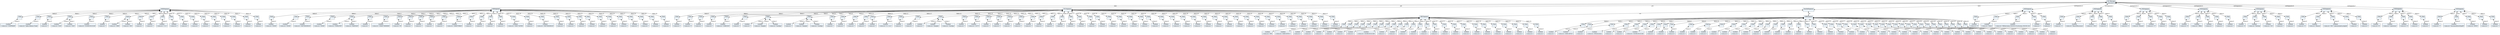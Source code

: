 
    digraph textX {
    fontname = "Bitstream Vera Sans"
    fontsize = 8
    node[
        shape=record,
        style=filled,
        fillcolor=aliceblue
    ]
    nodesep = 0.3
    edge[dir=black,arrowtail=empty]


3011649904592 -> 3011649996560 [label="msh" arrowtail=diamond dir=both]
3011649996560 -> 3011649994880 [label="fields:0" arrowtail=diamond dir=both]
3011649994880 -> 3011650036456 [label="values:0" arrowtail=diamond dir=both]
3011650036456[label="{:Subfield|+value:str='COMTRADE'\l}"]
3011649994880[label="{:Field|}"]
3011649996560 -> 3011649868072 [label="fields:1" arrowtail=diamond dir=both]
3011649868072 -> 3011650036792 [label="values:0" arrowtail=diamond dir=both]
3011650036792[label="{:Subfield|+value:str='Opšta Bolnica Čačak'\l}"]
3011649868072[label="{:Field|}"]
3011649996560 -> 3011650036624 [label="fields:2" arrowtail=diamond dir=both]
3011650036624 -> 3011650036120 [label="values:0" arrowtail=diamond dir=both]
3011650036120[label="{:Subfield|+value:str=''\l}"]
3011650036624[label="{:Field|}"]
3011649996560 -> 3011650035952 [label="fields:3" arrowtail=diamond dir=both]
3011650035952 -> 3011650036064 [label="values:0" arrowtail=diamond dir=both]
3011650036064[label="{:Subfield|+value:str='SLIS'\l}"]
3011650035952 -> 3011650037184 [label="values:1" arrowtail=diamond dir=both]
3011650037184[label="{:Subfield|+value:str='SLIS'\l}"]
3011650035952[label="{:Field|}"]
3011649996560 -> 3011650037408 [label="fields:4" arrowtail=diamond dir=both]
3011650037408 -> 3011650038192 [label="values:0" arrowtail=diamond dir=both]
3011650038192[label="{:Subfield|+value:str='20190516141540'\l}"]
3011650037408[label="{:Field|}"]
3011649996560 -> 3011650036568 [label="fields:5" arrowtail=diamond dir=both]
3011650036568 -> 3011650038136 [label="values:0" arrowtail=diamond dir=both]
3011650038136[label="{:Subfield|+value:str=''\l}"]
3011650036568[label="{:Field|}"]
3011649996560 -> 3011650036176 [label="fields:6" arrowtail=diamond dir=both]
3011650036176 -> 3011650037856 [label="values:0" arrowtail=diamond dir=both]
3011650037856[label="{:Subfield|+value:str='ORM'\l}"]
3011650036176 -> 3011650038248 [label="values:1" arrowtail=diamond dir=both]
3011650038248[label="{:Subfield|+value:str='O01'\l}"]
3011650036176[label="{:Field|}"]
3011649996560 -> 3011650037632 [label="fields:7" arrowtail=diamond dir=both]
3011650037632 -> 3011650038416 [label="values:0" arrowtail=diamond dir=both]
3011650038416[label="{:Subfield|+value:str=''\l}"]
3011650037632[label="{:Field|}"]
3011649996560 -> 3011650038080 [label="fields:8" arrowtail=diamond dir=both]
3011650038080 -> 3011650038472 [label="values:0" arrowtail=diamond dir=both]
3011650038472[label="{:Subfield|+value:str=''\l}"]
3011650038080[label="{:Field|}"]
3011649996560 -> 3011650038360 [label="fields:9" arrowtail=diamond dir=both]
3011650038360 -> 3011650038584 [label="values:0" arrowtail=diamond dir=both]
3011650038584[label="{:Subfield|+value:str='2.3.1'\l}"]
3011650038360[label="{:Field|}"]
3011649996560 -> 3011650038304 [label="fields:10" arrowtail=diamond dir=both]
3011650038304 -> 3011650038752 [label="values:0" arrowtail=diamond dir=both]
3011650038752[label="{:Subfield|+value:str=''\l}"]
3011650038304[label="{:Field|}"]
3011649996560 -> 3011650038528 [label="fields:11" arrowtail=diamond dir=both]
3011650038528 -> 3011650038808 [label="values:0" arrowtail=diamond dir=both]
3011650038808[label="{:Subfield|+value:str=''\l}"]
3011650038528[label="{:Field|}"]
3011649996560 -> 3011650038640 [label="fields:12" arrowtail=diamond dir=both]
3011650038640 -> 3011650038920 [label="values:0" arrowtail=diamond dir=both]
3011650038920[label="{:Subfield|+value:str=''\l}"]
3011650038640[label="{:Field|}"]
3011649996560 -> 3011650038696 [label="fields:13" arrowtail=diamond dir=both]
3011650038696 -> 3011650039032 [label="values:0" arrowtail=diamond dir=both]
3011650039032[label="{:Subfield|+value:str=''\l}"]
3011650038696[label="{:Field|}"]
3011649996560 -> 3011650038864 [label="fields:14" arrowtail=diamond dir=both]
3011650038864 -> 3011650039144 [label="values:0" arrowtail=diamond dir=both]
3011650039144[label="{:Subfield|+value:str=''\l}"]
3011650038864[label="{:Field|}"]
3011649996560 -> 3011650038976 [label="fields:15" arrowtail=diamond dir=both]
3011650038976 -> 3011650039256 [label="values:0" arrowtail=diamond dir=both]
3011650039256[label="{:Subfield|+value:str=''\l}"]
3011650038976[label="{:Field|}"]
3011649996560 -> 3011650039088 [label="fields:16" arrowtail=diamond dir=both]
3011650039088 -> 3011650039368 [label="values:0" arrowtail=diamond dir=both]
3011650039368[label="{:Subfield|+value:str=''\l}"]
3011650039088[label="{:Field|}"]
3011649996560 -> 3011650039200 [label="fields:17" arrowtail=diamond dir=both]
3011650039200 -> 3011650039480 [label="values:0" arrowtail=diamond dir=both]
3011650039480[label="{:Subfield|+value:str=''\l}"]
3011650039200[label="{:Field|}"]
3011649996560 -> 3011650039312 [label="fields:18" arrowtail=diamond dir=both]
3011650039312 -> 3011650039592 [label="values:0" arrowtail=diamond dir=both]
3011650039592[label="{:Subfield|+value:str=''\l}"]
3011650039312[label="{:Field|}"]
3011649996560[label="{:MSHSegment|}"]
3011649904592 -> 3011643491440 [label="pid" arrowtail=diamond dir=both]
3011643491440 -> 3011650039536 [label="fields:0" arrowtail=diamond dir=both]
3011650039536 -> 3011650039704 [label="values:0" arrowtail=diamond dir=both]
3011650039704[label="{:Subfield|+value:str='95363'\l}"]
3011650039536[label="{:Field|}"]
3011643491440 -> 3011650039648 [label="fields:1" arrowtail=diamond dir=both]
3011650039648 -> 3011650269368 [label="values:0" arrowtail=diamond dir=both]
3011650269368[label="{:Subfield|+value:str='95363'\l}"]
3011650039648[label="{:Field|}"]
3011643491440 -> 3011650039760 [label="fields:2" arrowtail=diamond dir=both]
3011650039760 -> 3011650269480 [label="values:0" arrowtail=diamond dir=both]
3011650269480[label="{:Subfield|+value:str='2607956500418'\l}"]
3011650039760[label="{:Field|}"]
3011643491440 -> 3011650269256 [label="fields:3" arrowtail=diamond dir=both]
3011650269256 -> 3011650269592 [label="values:0" arrowtail=diamond dir=both]
3011650269592[label="{:Subfield|+value:str='95363'\l}"]
3011650269256[label="{:Field|}"]
3011643491440 -> 3011650269312 [label="fields:4" arrowtail=diamond dir=both]
3011650269312 -> 3011650269704 [label="values:0" arrowtail=diamond dir=both]
3011650269704[label="{:Subfield|+value:str='TOPALOVIĆ'\l}"]
3011650269312 -> 3011650269648 [label="values:1" arrowtail=diamond dir=both]
3011650269648[label="{:Subfield|+value:str='RADOSAV'\l}"]
3011650269312[label="{:Field|}"]
3011643491440 -> 3011650269424 [label="fields:5" arrowtail=diamond dir=both]
3011650269424 -> 3011650269872 [label="values:0" arrowtail=diamond dir=both]
3011650269872[label="{:Subfield|+value:str=''\l}"]
3011650269424[label="{:Field|}"]
3011643491440 -> 3011650269536 [label="fields:6" arrowtail=diamond dir=both]
3011650269536 -> 3011650269928 [label="values:0" arrowtail=diamond dir=both]
3011650269928[label="{:Subfield|+value:str='19560726000000'\l}"]
3011650269536[label="{:Field|}"]
3011643491440 -> 3011650269816 [label="fields:7" arrowtail=diamond dir=both]
3011650269816 -> 3011650270096 [label="values:0" arrowtail=diamond dir=both]
3011650270096[label="{:Subfield|+value:str='M'\l}"]
3011650269816[label="{:Field|}"]
3011643491440 -> 3011650269760 [label="fields:8" arrowtail=diamond dir=both]
3011650269760 -> 3011650270208 [label="values:0" arrowtail=diamond dir=both]
3011650270208[label="{:Subfield|+value:str=''\l}"]
3011650269760[label="{:Field|}"]
3011643491440 -> 3011650269984 [label="fields:9" arrowtail=diamond dir=both]
3011650269984 -> 3011650270264 [label="values:0" arrowtail=diamond dir=both]
3011650270264[label="{:Subfield|+value:str=''\l}"]
3011650269984[label="{:Field|}"]
3011643491440 -> 3011650270040 [label="fields:10" arrowtail=diamond dir=both]
3011650270040 -> 3011650270376 [label="values:0" arrowtail=diamond dir=both]
3011650270376[label="{:Subfield|+value:str=''\l}"]
3011650270040[label="{:Field|}"]
3011643491440 -> 3011650270152 [label="fields:11" arrowtail=diamond dir=both]
3011650270152 -> 3011650270488 [label="values:0" arrowtail=diamond dir=both]
3011650270488[label="{:Subfield|+value:str=''\l}"]
3011650270152[label="{:Field|}"]
3011643491440 -> 3011650270320 [label="fields:12" arrowtail=diamond dir=both]
3011650270320 -> 3011650270600 [label="values:0" arrowtail=diamond dir=both]
3011650270600[label="{:Subfield|+value:str='28000709643'\l}"]
3011650270320[label="{:Field|}"]
3011643491440 -> 3011650270432 [label="fields:13" arrowtail=diamond dir=both]
3011650270432 -> 3011650270768 [label="values:0" arrowtail=diamond dir=both]
3011650270768[label="{:Subfield|+value:str=''\l}"]
3011650270432[label="{:Field|}"]
3011643491440 -> 3011650270544 [label="fields:14" arrowtail=diamond dir=both]
3011650270544 -> 3011650270824 [label="values:0" arrowtail=diamond dir=both]
3011650270824[label="{:Subfield|+value:str=''\l}"]
3011650270544[label="{:Field|}"]
3011643491440 -> 3011650270656 [label="fields:15" arrowtail=diamond dir=both]
3011650270656 -> 3011650270936 [label="values:0" arrowtail=diamond dir=both]
3011650270936[label="{:Subfield|+value:str=''\l}"]
3011650270656[label="{:Field|}"]
3011643491440 -> 3011650270712 [label="fields:16" arrowtail=diamond dir=both]
3011650270712 -> 3011650271048 [label="values:0" arrowtail=diamond dir=both]
3011650271048[label="{:Subfield|+value:str=''\l}"]
3011650270712[label="{:Field|}"]
3011643491440 -> 3011650270880 [label="fields:17" arrowtail=diamond dir=both]
3011650270880 -> 3011650271160 [label="values:0" arrowtail=diamond dir=both]
3011650271160[label="{:Subfield|+value:str='20057158766'\l}"]
3011650270880[label="{:Field|}"]
3011643491440 -> 3011650270992 [label="fields:18" arrowtail=diamond dir=both]
3011650270992 -> 3011650271328 [label="values:0" arrowtail=diamond dir=both]
3011650271328[label="{:Subfield|+value:str=''\l}"]
3011650270992[label="{:Field|}"]
3011643491440 -> 3011650271104 [label="fields:19" arrowtail=diamond dir=both]
3011650271104 -> 3011650271384 [label="values:0" arrowtail=diamond dir=both]
3011650271384[label="{:Subfield|+value:str='2607956500418'\l}"]
3011650271104[label="{:Field|}"]
3011643491440 -> 3011650271216 [label="fields:20" arrowtail=diamond dir=both]
3011650271216 -> 3011650271552 [label="values:0" arrowtail=diamond dir=both]
3011650271552[label="{:Subfield|+value:str=''\l}"]
3011650271216[label="{:Field|}"]
3011643491440 -> 3011650271272 [label="fields:21" arrowtail=diamond dir=both]
3011650271272 -> 3011650271608 [label="values:0" arrowtail=diamond dir=both]
3011650271608[label="{:Subfield|+value:str=''\l}"]
3011650271272[label="{:Field|}"]
3011643491440 -> 3011650271440 [label="fields:22" arrowtail=diamond dir=both]
3011650271440 -> 3011650271720 [label="values:0" arrowtail=diamond dir=both]
3011650271720[label="{:Subfield|+value:str=''\l}"]
3011650271440[label="{:Field|}"]
3011643491440 -> 3011650271496 [label="fields:23" arrowtail=diamond dir=both]
3011650271496 -> 3011650271832 [label="values:0" arrowtail=diamond dir=both]
3011650271832[label="{:Subfield|+value:str=''\l}"]
3011650271496[label="{:Field|}"]
3011643491440 -> 3011650271664 [label="fields:24" arrowtail=diamond dir=both]
3011650271664 -> 3011650271944 [label="values:0" arrowtail=diamond dir=both]
3011650271944[label="{:Subfield|+value:str=''\l}"]
3011650271664[label="{:Field|}"]
3011643491440 -> 3011650271776 [label="fields:25" arrowtail=diamond dir=both]
3011650271776 -> 3011650272056 [label="values:0" arrowtail=diamond dir=both]
3011650272056[label="{:Subfield|+value:str=''\l}"]
3011650271776[label="{:Field|}"]
3011643491440 -> 3011650271888 [label="fields:26" arrowtail=diamond dir=both]
3011650271888 -> 3011650272168 [label="values:0" arrowtail=diamond dir=both]
3011650272168[label="{:Subfield|+value:str=''\l}"]
3011650271888[label="{:Field|}"]
3011643491440 -> 3011650272000 [label="fields:27" arrowtail=diamond dir=both]
3011650272000 -> 3011650272280 [label="values:0" arrowtail=diamond dir=both]
3011650272280[label="{:Subfield|+value:str=''\l}"]
3011650272000[label="{:Field|}"]
3011643491440 -> 3011650272112 [label="fields:28" arrowtail=diamond dir=both]
3011650272112 -> 3011650272392 [label="values:0" arrowtail=diamond dir=both]
3011650272392[label="{:Subfield|+value:str=''\l}"]
3011650272112[label="{:Field|}"]
3011643491440 -> 3011650272224 [label="fields:29" arrowtail=diamond dir=both]
3011650272224 -> 3011650272504 [label="values:0" arrowtail=diamond dir=both]
3011650272504[label="{:Subfield|+value:str=''\l}"]
3011650272224[label="{:Field|}"]
3011643491440 -> 3011650272336 [label="fields:30" arrowtail=diamond dir=both]
3011650272336 -> 3011650272616 [label="values:0" arrowtail=diamond dir=both]
3011650272616[label="{:Subfield|+value:str=''\l}"]
3011650272336[label="{:Field|}"]
3011643491440[label="{:PIDSegment|}"]
3011649904592 -> 3011649994936 [label="pv1" arrowtail=diamond dir=both]
3011649994936 -> 3011650272448 [label="fields:0" arrowtail=diamond dir=both]
3011650272448 -> 3011650272784 [label="values:0" arrowtail=diamond dir=both]
3011650272784[label="{:Subfield|+value:str=''\l}"]
3011650272448[label="{:Field|}"]
3011649994936 -> 3011650272560 [label="fields:1" arrowtail=diamond dir=both]
3011650272560 -> 3011650272840 [label="values:0" arrowtail=diamond dir=both]
3011650272840[label="{:Subfield|+value:str='I'\l}"]
3011650272560[label="{:Field|}"]
3011649994936 -> 3011650272672 [label="fields:2" arrowtail=diamond dir=both]
3011650272672 -> 3011650273008 [label="values:0" arrowtail=diamond dir=both]
3011650273008[label="{:Subfield|+value:str=''\l}"]
3011650272672[label="{:Field|}"]
3011649994936 -> 3011650272728 [label="fields:3" arrowtail=diamond dir=both]
3011650272728 -> 3011650273064 [label="values:0" arrowtail=diamond dir=both]
3011650273064[label="{:Subfield|+value:str=''\l}"]
3011650272728[label="{:Field|}"]
3011649994936 -> 3011650272896 [label="fields:4" arrowtail=diamond dir=both]
3011650272896 -> 3011650273176 [label="values:0" arrowtail=diamond dir=both]
3011650273176[label="{:Subfield|+value:str='1598/2019'\l}"]
3011650272896[label="{:Field|}"]
3011649994936 -> 3011650272952 [label="fields:5" arrowtail=diamond dir=both]
3011650272952 -> 3011650285696 [label="values:0" arrowtail=diamond dir=both]
3011650285696[label="{:Subfield|+value:str=''\l}"]
3011650272952[label="{:Field|}"]
3011649994936 -> 3011650273120 [label="fields:6" arrowtail=diamond dir=both]
3011650273120 -> 3011650285752 [label="values:0" arrowtail=diamond dir=both]
3011650285752[label="{:Subfield|+value:str=''\l}"]
3011650273120 -> 3011650285808 [label="values:1" arrowtail=diamond dir=both]
3011650285808[label="{:Subfield|+value:str='Danijela'\l}"]
3011650273120 -> 3011650285864 [label="values:2" arrowtail=diamond dir=both]
3011650285864[label="{:Subfield|+value:str='Gostiljac'\l}"]
3011650273120[label="{:Field|}"]
3011649994936 -> 3011650273232 [label="fields:7" arrowtail=diamond dir=both]
3011650273232 -> 3011650286032 [label="values:0" arrowtail=diamond dir=both]
3011650286032[label="{:Subfield|+value:str=''\l}"]
3011650273232 -> 3011650285920 [label="values:1" arrowtail=diamond dir=both]
3011650285920[label="{:Subfield|+value:str='Danijela'\l}"]
3011650273232 -> 3011650286088 [label="values:2" arrowtail=diamond dir=both]
3011650286088[label="{:Subfield|+value:str='Gostiljac'\l}"]
3011650273232[label="{:Field|}"]
3011649994936 -> 3011650285640 [label="fields:8" arrowtail=diamond dir=both]
3011650285640 -> 3011650286256 [label="values:0" arrowtail=diamond dir=both]
3011650286256[label="{:Subfield|+value:str=''\l}"]
3011650285640[label="{:Field|}"]
3011649994936 -> 3011650285976 [label="fields:9" arrowtail=diamond dir=both]
3011650285976 -> 3011650286312 [label="values:0" arrowtail=diamond dir=both]
3011650286312[label="{:Subfield|+value:str=''\l}"]
3011650285976[label="{:Field|}"]
3011649994936 -> 3011650286200 [label="fields:10" arrowtail=diamond dir=both]
3011650286200 -> 3011650286424 [label="values:0" arrowtail=diamond dir=both]
3011650286424[label="{:Subfield|+value:str=''\l}"]
3011650286200[label="{:Field|}"]
3011649994936 -> 3011650286144 [label="fields:11" arrowtail=diamond dir=both]
3011650286144 -> 3011650286536 [label="values:0" arrowtail=diamond dir=both]
3011650286536[label="{:Subfield|+value:str=''\l}"]
3011650286144[label="{:Field|}"]
3011649994936 -> 3011650286368 [label="fields:12" arrowtail=diamond dir=both]
3011650286368 -> 3011650286648 [label="values:0" arrowtail=diamond dir=both]
3011650286648[label="{:Subfield|+value:str=''\l}"]
3011650286368[label="{:Field|}"]
3011649994936 -> 3011650286480 [label="fields:13" arrowtail=diamond dir=both]
3011650286480 -> 3011650286760 [label="values:0" arrowtail=diamond dir=both]
3011650286760[label="{:Subfield|+value:str='I.1.1.A.2.'\l}"]
3011650286480[label="{:Field|}"]
3011649994936 -> 3011650286592 [label="fields:14" arrowtail=diamond dir=both]
3011650286592 -> 3011650286928 [label="values:0" arrowtail=diamond dir=both]
3011650286928[label="{:Subfield|+value:str=''\l}"]
3011650286592[label="{:Field|}"]
3011649994936 -> 3011650286704 [label="fields:15" arrowtail=diamond dir=both]
3011650286704 -> 3011650286984 [label="values:0" arrowtail=diamond dir=both]
3011650286984[label="{:Subfield|+value:str=''\l}"]
3011650286704[label="{:Field|}"]
3011649994936 -> 3011650286816 [label="fields:16" arrowtail=diamond dir=both]
3011650286816 -> 3011650287096 [label="values:0" arrowtail=diamond dir=both]
3011650287096[label="{:Subfield|+value:str=''\l}"]
3011650286816 -> 3011650287152 [label="values:1" arrowtail=diamond dir=both]
3011650287152[label="{:Subfield|+value:str='Danijela'\l}"]
3011650286816 -> 3011650287208 [label="values:2" arrowtail=diamond dir=both]
3011650287208[label="{:Subfield|+value:str='Gostiljac'\l}"]
3011650286816[label="{:Field|}"]
3011649994936 -> 3011650286872 [label="fields:17" arrowtail=diamond dir=both]
3011650286872 -> 3011650287376 [label="values:0" arrowtail=diamond dir=both]
3011650287376[label="{:Subfield|+value:str=''\l}"]
3011650286872[label="{:Field|}"]
3011649994936 -> 3011650287040 [label="fields:18" arrowtail=diamond dir=both]
3011650287040 -> 3011650287432 [label="values:0" arrowtail=diamond dir=both]
3011650287432[label="{:Subfield|+value:str='15272'\l}"]
3011650287040[label="{:Field|}"]
3011649994936 -> 3011650287320 [label="fields:19" arrowtail=diamond dir=both]
3011650287320 -> 3011650287600 [label="values:0" arrowtail=diamond dir=both]
3011650287600[label="{:Subfield|+value:str=''\l}"]
3011650287320[label="{:Field|}"]
3011649994936 -> 3011650287264 [label="fields:20" arrowtail=diamond dir=both]
3011650287264 -> 3011650287656 [label="values:0" arrowtail=diamond dir=both]
3011650287656[label="{:Subfield|+value:str=''\l}"]
3011650287264[label="{:Field|}"]
3011649994936 -> 3011650287488 [label="fields:21" arrowtail=diamond dir=both]
3011650287488 -> 3011650287768 [label="values:0" arrowtail=diamond dir=both]
3011650287768[label="{:Subfield|+value:str=''\l}"]
3011650287488[label="{:Field|}"]
3011649994936 -> 3011650287544 [label="fields:22" arrowtail=diamond dir=both]
3011650287544 -> 3011650287880 [label="values:0" arrowtail=diamond dir=both]
3011650287880[label="{:Subfield|+value:str=''\l}"]
3011650287544[label="{:Field|}"]
3011649994936 -> 3011650287712 [label="fields:23" arrowtail=diamond dir=both]
3011650287712 -> 3011650287992 [label="values:0" arrowtail=diamond dir=both]
3011650287992[label="{:Subfield|+value:str=''\l}"]
3011650287712[label="{:Field|}"]
3011649994936 -> 3011650287824 [label="fields:24" arrowtail=diamond dir=both]
3011650287824 -> 3011650288104 [label="values:0" arrowtail=diamond dir=both]
3011650288104[label="{:Subfield|+value:str=''\l}"]
3011650287824[label="{:Field|}"]
3011649994936 -> 3011650287936 [label="fields:25" arrowtail=diamond dir=both]
3011650287936 -> 3011650288216 [label="values:0" arrowtail=diamond dir=both]
3011650288216[label="{:Subfield|+value:str=''\l}"]
3011650287936[label="{:Field|}"]
3011649994936 -> 3011650288048 [label="fields:26" arrowtail=diamond dir=both]
3011650288048 -> 3011650288328 [label="values:0" arrowtail=diamond dir=both]
3011650288328[label="{:Subfield|+value:str=''\l}"]
3011650288048[label="{:Field|}"]
3011649994936 -> 3011650288160 [label="fields:27" arrowtail=diamond dir=both]
3011650288160 -> 3011650288440 [label="values:0" arrowtail=diamond dir=both]
3011650288440[label="{:Subfield|+value:str=''\l}"]
3011650288160[label="{:Field|}"]
3011649994936 -> 3011650288272 [label="fields:28" arrowtail=diamond dir=both]
3011650288272 -> 3011650288552 [label="values:0" arrowtail=diamond dir=both]
3011650288552[label="{:Subfield|+value:str=''\l}"]
3011650288272[label="{:Field|}"]
3011649994936 -> 3011650288384 [label="fields:29" arrowtail=diamond dir=both]
3011650288384 -> 3011650288664 [label="values:0" arrowtail=diamond dir=both]
3011650288664[label="{:Subfield|+value:str=''\l}"]
3011650288384[label="{:Field|}"]
3011649994936 -> 3011650288496 [label="fields:30" arrowtail=diamond dir=both]
3011650288496 -> 3011650288776 [label="values:0" arrowtail=diamond dir=both]
3011650288776[label="{:Subfield|+value:str=''\l}"]
3011650288496[label="{:Field|}"]
3011649994936 -> 3011650288608 [label="fields:31" arrowtail=diamond dir=both]
3011650288608 -> 3011650288888 [label="values:0" arrowtail=diamond dir=both]
3011650288888[label="{:Subfield|+value:str=''\l}"]
3011650288608[label="{:Field|}"]
3011649994936 -> 3011650288720 [label="fields:32" arrowtail=diamond dir=both]
3011650288720 -> 3011650289000 [label="values:0" arrowtail=diamond dir=both]
3011650289000[label="{:Subfield|+value:str=''\l}"]
3011650288720[label="{:Field|}"]
3011649994936 -> 3011650288832 [label="fields:33" arrowtail=diamond dir=both]
3011650288832 -> 3011650289112 [label="values:0" arrowtail=diamond dir=both]
3011650289112[label="{:Subfield|+value:str=''\l}"]
3011650288832[label="{:Field|}"]
3011649994936 -> 3011650288944 [label="fields:34" arrowtail=diamond dir=both]
3011650288944 -> 3011650289224 [label="values:0" arrowtail=diamond dir=both]
3011650289224[label="{:Subfield|+value:str=''\l}"]
3011650288944[label="{:Field|}"]
3011649994936 -> 3011650289056 [label="fields:35" arrowtail=diamond dir=both]
3011650289056 -> 3011650289336 [label="values:0" arrowtail=diamond dir=both]
3011650289336[label="{:Subfield|+value:str=''\l}"]
3011650289056[label="{:Field|}"]
3011649994936 -> 3011650289168 [label="fields:36" arrowtail=diamond dir=both]
3011650289168 -> 3011650289448 [label="values:0" arrowtail=diamond dir=both]
3011650289448[label="{:Subfield|+value:str=''\l}"]
3011650289168[label="{:Field|}"]
3011649994936 -> 3011650289280 [label="fields:37" arrowtail=diamond dir=both]
3011650289280 -> 3011650289560 [label="values:0" arrowtail=diamond dir=both]
3011650289560[label="{:Subfield|+value:str=''\l}"]
3011650289280[label="{:Field|}"]
3011649994936 -> 3011650289392 [label="fields:38" arrowtail=diamond dir=both]
3011650289392 -> 3011650306120 [label="values:0" arrowtail=diamond dir=both]
3011650306120[label="{:Subfield|+value:str=''\l}"]
3011650289392[label="{:Field|}"]
3011649994936 -> 3011650289504 [label="fields:39" arrowtail=diamond dir=both]
3011650289504 -> 3011650306232 [label="values:0" arrowtail=diamond dir=both]
3011650306232[label="{:Subfield|+value:str=''\l}"]
3011650289504[label="{:Field|}"]
3011649994936 -> 3011650289616 [label="fields:40" arrowtail=diamond dir=both]
3011650289616 -> 3011650306344 [label="values:0" arrowtail=diamond dir=both]
3011650306344[label="{:Subfield|+value:str=''\l}"]
3011650289616[label="{:Field|}"]
3011649994936 -> 3011650306176 [label="fields:41" arrowtail=diamond dir=both]
3011650306176 -> 3011650306456 [label="values:0" arrowtail=diamond dir=both]
3011650306456[label="{:Subfield|+value:str=''\l}"]
3011650306176[label="{:Field|}"]
3011649994936 -> 3011650306288 [label="fields:42" arrowtail=diamond dir=both]
3011650306288 -> 3011650306568 [label="values:0" arrowtail=diamond dir=both]
3011650306568[label="{:Subfield|+value:str=''\l}"]
3011650306288[label="{:Field|}"]
3011649994936 -> 3011650306400 [label="fields:43" arrowtail=diamond dir=both]
3011650306400 -> 3011650306680 [label="values:0" arrowtail=diamond dir=both]
3011650306680[label="{:Subfield|+value:str=''\l}"]
3011650306400[label="{:Field|}"]
3011649994936 -> 3011650306512 [label="fields:44" arrowtail=diamond dir=both]
3011650306512 -> 3011650306792 [label="values:0" arrowtail=diamond dir=both]
3011650306792[label="{:Subfield|+value:str=''\l}"]
3011650306512[label="{:Field|}"]
3011649994936 -> 3011650306624 [label="fields:45" arrowtail=diamond dir=both]
3011650306624 -> 3011650306904 [label="values:0" arrowtail=diamond dir=both]
3011650306904[label="{:Subfield|+value:str=''\l}"]
3011650306624[label="{:Field|}"]
3011649994936 -> 3011650306736 [label="fields:46" arrowtail=diamond dir=both]
3011650306736 -> 3011650307016 [label="values:0" arrowtail=diamond dir=both]
3011650307016[label="{:Subfield|+value:str=''\l}"]
3011650306736[label="{:Field|}"]
3011649994936 -> 3011650306848 [label="fields:47" arrowtail=diamond dir=both]
3011650306848 -> 3011650307128 [label="values:0" arrowtail=diamond dir=both]
3011650307128[label="{:Subfield|+value:str=''\l}"]
3011650306848[label="{:Field|}"]
3011649994936 -> 3011650306960 [label="fields:48" arrowtail=diamond dir=both]
3011650306960 -> 3011650307240 [label="values:0" arrowtail=diamond dir=both]
3011650307240[label="{:Subfield|+value:str=''\l}"]
3011650306960[label="{:Field|}"]
3011649994936 -> 3011650307072 [label="fields:49" arrowtail=diamond dir=both]
3011650307072 -> 3011650307352 [label="values:0" arrowtail=diamond dir=both]
3011650307352[label="{:Subfield|+value:str=''\l}"]
3011650307072[label="{:Field|}"]
3011649994936 -> 3011650307184 [label="fields:50" arrowtail=diamond dir=both]
3011650307184 -> 3011650307464 [label="values:0" arrowtail=diamond dir=both]
3011650307464[label="{:Subfield|+value:str=''\l}"]
3011650307184[label="{:Field|}"]
3011649994936 -> 3011650307296 [label="fields:51" arrowtail=diamond dir=both]
3011650307296 -> 3011650307576 [label="values:0" arrowtail=diamond dir=both]
3011650307576[label="{:Subfield|+value:str=''\l}"]
3011650307296[label="{:Field|}"]
3011649994936 -> 3011650307408 [label="fields:52" arrowtail=diamond dir=both]
3011650307408 -> 3011650307688 [label="values:0" arrowtail=diamond dir=both]
3011650307688[label="{:Subfield|+value:str=''\l}"]
3011650307408[label="{:Field|}"]
3011649994936[label="{:PV1Segment|}"]
3011649904592 -> 3011649996728 [label="test1" arrowtail=diamond dir=both]
3011649996728 -> 3011650307520 [label="orc" arrowtail=diamond dir=both]
3011650307520 -> 3011650307856 [label="fields:0" arrowtail=diamond dir=both]
3011650307856 -> 3011650307968 [label="values:0" arrowtail=diamond dir=both]
3011650307968[label="{:Subfield|+value:str='NW'\l}"]
3011650307856[label="{:Field|}"]
3011650307520 -> 3011650307800 [label="fields:1" arrowtail=diamond dir=both]
3011650307800 -> 3011650308136 [label="values:0" arrowtail=diamond dir=both]
3011650308136[label="{:Subfield|+value:str='50001387617'\l}"]
3011650307800[label="{:Field|}"]
3011650307520 -> 3011650307912 [label="fields:2" arrowtail=diamond dir=both]
3011650307912 -> 3011650308248 [label="values:0" arrowtail=diamond dir=both]
3011650308248[label="{:Subfield|+value:str=''\l}"]
3011650307912[label="{:Field|}"]
3011650307520 -> 3011650308024 [label="fields:3" arrowtail=diamond dir=both]
3011650308024 -> 3011650308304 [label="values:0" arrowtail=diamond dir=both]
3011650308304[label="{:Subfield|+value:str=''\l}"]
3011650308024[label="{:Field|}"]
3011650307520 -> 3011650308080 [label="fields:4" arrowtail=diamond dir=both]
3011650308080 -> 3011650308416 [label="values:0" arrowtail=diamond dir=both]
3011650308416[label="{:Subfield|+value:str=''\l}"]
3011650308080[label="{:Field|}"]
3011650307520 -> 3011650308192 [label="fields:5" arrowtail=diamond dir=both]
3011650308192 -> 3011650308528 [label="values:0" arrowtail=diamond dir=both]
3011650308528[label="{:Subfield|+value:str=''\l}"]
3011650308192[label="{:Field|}"]
3011650307520 -> 3011650308360 [label="fields:6" arrowtail=diamond dir=both]
3011650308360 -> 3011650308640 [label="values:0" arrowtail=diamond dir=both]
3011650308640[label="{:Subfield|+value:str=''\l}"]
3011650308360[label="{:Field|}"]
3011650307520 -> 3011650308472 [label="fields:7" arrowtail=diamond dir=both]
3011650308472 -> 3011650308752 [label="values:0" arrowtail=diamond dir=both]
3011650308752[label="{:Subfield|+value:str=''\l}"]
3011650308472[label="{:Field|}"]
3011650307520 -> 3011650308584 [label="fields:8" arrowtail=diamond dir=both]
3011650308584 -> 3011650308864 [label="values:0" arrowtail=diamond dir=both]
3011650308864[label="{:Subfield|+value:str='20190516141540'\l}"]
3011650308584[label="{:Field|}"]
3011650307520 -> 3011650308696 [label="fields:9" arrowtail=diamond dir=both]
3011650308696 -> 3011650309032 [label="values:0" arrowtail=diamond dir=both]
3011650309032[label="{:Subfield|+value:str=''\l}"]
3011650308696[label="{:Field|}"]
3011650307520 -> 3011650308808 [label="fields:10" arrowtail=diamond dir=both]
3011650308808 -> 3011650309088 [label="values:0" arrowtail=diamond dir=both]
3011650309088[label="{:Subfield|+value:str=''\l}"]
3011650308808[label="{:Field|}"]
3011650307520 -> 3011650308920 [label="fields:11" arrowtail=diamond dir=both]
3011650308920 -> 3011650309200 [label="values:0" arrowtail=diamond dir=both]
3011650309200[label="{:Subfield|+value:str=''\l}"]
3011650308920[label="{:Field|}"]
3011650307520 -> 3011650308976 [label="fields:12" arrowtail=diamond dir=both]
3011650308976 -> 3011650309312 [label="values:0" arrowtail=diamond dir=both]
3011650309312[label="{:Subfield|+value:str=''\l}"]
3011650308976[label="{:Field|}"]
3011650307520 -> 3011650309144 [label="fields:13" arrowtail=diamond dir=both]
3011650309144 -> 3011650309424 [label="values:0" arrowtail=diamond dir=both]
3011650309424[label="{:Subfield|+value:str=''\l}"]
3011650309144[label="{:Field|}"]
3011650307520 -> 3011650309256 [label="fields:14" arrowtail=diamond dir=both]
3011650309256 -> 3011650309536 [label="values:0" arrowtail=diamond dir=both]
3011650309536[label="{:Subfield|+value:str=''\l}"]
3011650309256[label="{:Field|}"]
3011650307520 -> 3011650309368 [label="fields:15" arrowtail=diamond dir=both]
3011650309368 -> 3011650309648 [label="values:0" arrowtail=diamond dir=both]
3011650309648[label="{:Subfield|+value:str=''\l}"]
3011650309368[label="{:Field|}"]
3011650307520 -> 3011650309480 [label="fields:16" arrowtail=diamond dir=both]
3011650309480 -> 3011650309760 [label="values:0" arrowtail=diamond dir=both]
3011650309760[label="{:Subfield|+value:str=''\l}"]
3011650309480[label="{:Field|}"]
3011650307520 -> 3011650309592 [label="fields:17" arrowtail=diamond dir=both]
3011650309592 -> 3011650309872 [label="values:0" arrowtail=diamond dir=both]
3011650309872[label="{:Subfield|+value:str=''\l}"]
3011650309592[label="{:Field|}"]
3011650307520 -> 3011650309704 [label="fields:18" arrowtail=diamond dir=both]
3011650309704 -> 3011650309984 [label="values:0" arrowtail=diamond dir=both]
3011650309984[label="{:Subfield|+value:str=''\l}"]
3011650309704[label="{:Field|}"]
3011650307520 -> 3011650309816 [label="fields:19" arrowtail=diamond dir=both]
3011650309816 -> 3011650310096 [label="values:0" arrowtail=diamond dir=both]
3011650310096[label="{:Subfield|+value:str=''\l}"]
3011650309816[label="{:Field|}"]
3011650307520 -> 3011650309928 [label="fields:20" arrowtail=diamond dir=both]
3011650309928 -> 3011650322560 [label="values:0" arrowtail=diamond dir=both]
3011650322560[label="{:Subfield|+value:str=''\l}"]
3011650309928[label="{:Field|}"]
3011650307520 -> 3011650310040 [label="fields:21" arrowtail=diamond dir=both]
3011650310040 -> 3011650322672 [label="values:0" arrowtail=diamond dir=both]
3011650322672[label="{:Subfield|+value:str=''\l}"]
3011650310040[label="{:Field|}"]
3011650307520 -> 3011650322504 [label="fields:22" arrowtail=diamond dir=both]
3011650322504 -> 3011650322784 [label="values:0" arrowtail=diamond dir=both]
3011650322784[label="{:Subfield|+value:str=''\l}"]
3011650322504[label="{:Field|}"]
3011650307520 -> 3011650322616 [label="fields:23" arrowtail=diamond dir=both]
3011650322616 -> 3011650322896 [label="values:0" arrowtail=diamond dir=both]
3011650322896[label="{:Subfield|+value:str=''\l}"]
3011650322616[label="{:Field|}"]
3011650307520 -> 3011650322728 [label="fields:24" arrowtail=diamond dir=both]
3011650322728 -> 3011650323008 [label="values:0" arrowtail=diamond dir=both]
3011650323008[label="{:Subfield|+value:str=''\l}"]
3011650322728[label="{:Field|}"]
3011650307520[label="{:ORCSegment|}"]
3011649996728 -> 3011643459456 [label="obr" arrowtail=diamond dir=both]
3011643459456 -> 3011650322952 [label="fields:0" arrowtail=diamond dir=both]
3011650322952 -> 3011650323120 [label="values:0" arrowtail=diamond dir=both]
3011650323120[label="{:Subfield|+value:str=''\l}"]
3011650322952[label="{:Field|}"]
3011643459456 -> 3011650323064 [label="fields:1" arrowtail=diamond dir=both]
3011650323064 -> 3011650323288 [label="values:0" arrowtail=diamond dir=both]
3011650323288[label="{:Subfield|+value:str='50001387617'\l}"]
3011650323064[label="{:Field|}"]
3011643459456 -> 3011650323176 [label="fields:2" arrowtail=diamond dir=both]
3011650323176 -> 3011650323456 [label="values:0" arrowtail=diamond dir=both]
3011650323456[label="{:Subfield|+value:str=''\l}"]
3011650323176[label="{:Field|}"]
3011643459456 -> 3011650323232 [label="fields:3" arrowtail=diamond dir=both]
3011650323232 -> 3011650323512 [label="values:0" arrowtail=diamond dir=both]
3011650323512[label="{:Subfield|+value:str='SEZatvorena'\l}"]
3011650323232[label="{:Field|}"]
3011643459456 -> 3011650323344 [label="fields:4" arrowtail=diamond dir=both]
3011650323344 -> 3011650323680 [label="values:0" arrowtail=diamond dir=both]
3011650323680[label="{:Subfield|+value:str=''\l}"]
3011650323344[label="{:Field|}"]
3011643459456 -> 3011650323400 [label="fields:5" arrowtail=diamond dir=both]
3011650323400 -> 3011650323736 [label="values:0" arrowtail=diamond dir=both]
3011650323736[label="{:Subfield|+value:str=''\l}"]
3011650323400[label="{:Field|}"]
3011643459456 -> 3011650323568 [label="fields:6" arrowtail=diamond dir=both]
3011650323568 -> 3011650323848 [label="values:0" arrowtail=diamond dir=both]
3011650323848[label="{:Subfield|+value:str='20190516141540'\l}"]
3011650323568[label="{:Field|}"]
3011643459456 -> 3011650323624 [label="fields:7" arrowtail=diamond dir=both]
3011650323624 -> 3011650324016 [label="values:0" arrowtail=diamond dir=both]
3011650324016[label="{:Subfield|+value:str=''\l}"]
3011650323624[label="{:Field|}"]
3011643459456 -> 3011650323792 [label="fields:8" arrowtail=diamond dir=both]
3011650323792 -> 3011650324072 [label="values:0" arrowtail=diamond dir=both]
3011650324072[label="{:Subfield|+value:str=''\l}"]
3011650323792[label="{:Field|}"]
3011643459456 -> 3011650323904 [label="fields:9" arrowtail=diamond dir=both]
3011650323904 -> 3011650324184 [label="values:0" arrowtail=diamond dir=both]
3011650324184[label="{:Subfield|+value:str=''\l}"]
3011650323904[label="{:Field|}"]
3011643459456 -> 3011650323960 [label="fields:10" arrowtail=diamond dir=both]
3011650323960 -> 3011650324296 [label="values:0" arrowtail=diamond dir=both]
3011650324296[label="{:Subfield|+value:str=''\l}"]
3011650323960[label="{:Field|}"]
3011643459456 -> 3011650324128 [label="fields:11" arrowtail=diamond dir=both]
3011650324128 -> 3011650324408 [label="values:0" arrowtail=diamond dir=both]
3011650324408[label="{:Subfield|+value:str=''\l}"]
3011650324128[label="{:Field|}"]
3011643459456 -> 3011650324240 [label="fields:12" arrowtail=diamond dir=both]
3011650324240 -> 3011650324520 [label="values:0" arrowtail=diamond dir=both]
3011650324520[label="{:Subfield|+value:str=''\l}"]
3011650324240[label="{:Field|}"]
3011643459456 -> 3011650324352 [label="fields:13" arrowtail=diamond dir=both]
3011650324352 -> 3011650324632 [label="values:0" arrowtail=diamond dir=both]
3011650324632[label="{:Subfield|+value:str=''\l}"]
3011650324352[label="{:Field|}"]
3011643459456 -> 3011650324464 [label="fields:14" arrowtail=diamond dir=both]
3011650324464 -> 3011650324744 [label="values:0" arrowtail=diamond dir=both]
3011650324744[label="{:Subfield|+value:str=''\l}"]
3011650324464[label="{:Field|}"]
3011643459456 -> 3011650324576 [label="fields:15" arrowtail=diamond dir=both]
3011650324576 -> 3011650324856 [label="values:0" arrowtail=diamond dir=both]
3011650324856[label="{:Subfield|+value:str=''\l}"]
3011650324576[label="{:Field|}"]
3011643459456 -> 3011650324688 [label="fields:16" arrowtail=diamond dir=both]
3011650324688 -> 3011650324968 [label="values:0" arrowtail=diamond dir=both]
3011650324968[label="{:Subfield|+value:str=''\l}"]
3011650324688[label="{:Field|}"]
3011643459456 -> 3011650324800 [label="fields:17" arrowtail=diamond dir=both]
3011650324800 -> 3011650325080 [label="values:0" arrowtail=diamond dir=both]
3011650325080[label="{:Subfield|+value:str=''\l}"]
3011650324800[label="{:Field|}"]
3011643459456 -> 3011650324912 [label="fields:18" arrowtail=diamond dir=both]
3011650324912 -> 3011650325192 [label="values:0" arrowtail=diamond dir=both]
3011650325192[label="{:Subfield|+value:str=''\l}"]
3011650324912[label="{:Field|}"]
3011643459456 -> 3011650325024 [label="fields:19" arrowtail=diamond dir=both]
3011650325024 -> 3011650325304 [label="values:0" arrowtail=diamond dir=both]
3011650325304[label="{:Subfield|+value:str=''\l}"]
3011650325024[label="{:Field|}"]
3011643459456 -> 3011650325136 [label="fields:20" arrowtail=diamond dir=both]
3011650325136 -> 3011650325416 [label="values:0" arrowtail=diamond dir=both]
3011650325416[label="{:Subfield|+value:str=''\l}"]
3011650325136[label="{:Field|}"]
3011643459456 -> 3011650325248 [label="fields:21" arrowtail=diamond dir=both]
3011650325248 -> 3011650325528 [label="values:0" arrowtail=diamond dir=both]
3011650325528[label="{:Subfield|+value:str=''\l}"]
3011650325248[label="{:Field|}"]
3011643459456 -> 3011650325360 [label="fields:22" arrowtail=diamond dir=both]
3011650325360 -> 3011650325640 [label="values:0" arrowtail=diamond dir=both]
3011650325640[label="{:Subfield|+value:str=''\l}"]
3011650325360[label="{:Field|}"]
3011643459456 -> 3011650325472 [label="fields:23" arrowtail=diamond dir=both]
3011650325472 -> 3011650325752 [label="values:0" arrowtail=diamond dir=both]
3011650325752[label="{:Subfield|+value:str=''\l}"]
3011650325472[label="{:Field|}"]
3011643459456 -> 3011650325584 [label="fields:24" arrowtail=diamond dir=both]
3011650325584 -> 3011650325864 [label="values:0" arrowtail=diamond dir=both]
3011650325864[label="{:Subfield|+value:str=''\l}"]
3011650325584[label="{:Field|}"]
3011643459456 -> 3011650325696 [label="fields:25" arrowtail=diamond dir=both]
3011650325696 -> 3011650325976 [label="values:0" arrowtail=diamond dir=both]
3011650325976[label="{:Subfield|+value:str=''\l}"]
3011650325696[label="{:Field|}"]
3011643459456 -> 3011650325808 [label="fields:26" arrowtail=diamond dir=both]
3011650325808 -> 3011650326088 [label="values:0" arrowtail=diamond dir=both]
3011650326088[label="{:Subfield|+value:str=''\l}"]
3011650325808[label="{:Field|}"]
3011643459456 -> 3011650325920 [label="fields:27" arrowtail=diamond dir=both]
3011650325920 -> 3011650326200 [label="values:0" arrowtail=diamond dir=both]
3011650326200[label="{:Subfield|+value:str=''\l}"]
3011650325920[label="{:Field|}"]
3011643459456 -> 3011650326032 [label="fields:28" arrowtail=diamond dir=both]
3011650326032 -> 3011650326312 [label="values:0" arrowtail=diamond dir=both]
3011650326312[label="{:Subfield|+value:str=''\l}"]
3011650326032[label="{:Field|}"]
3011643459456 -> 3011650326144 [label="fields:29" arrowtail=diamond dir=both]
3011650326144 -> 3011650326424 [label="values:0" arrowtail=diamond dir=both]
3011650326424[label="{:Subfield|+value:str=''\l}"]
3011650326144[label="{:Field|}"]
3011643459456 -> 3011650326256 [label="fields:30" arrowtail=diamond dir=both]
3011650326256 -> 3011650338888 [label="values:0" arrowtail=diamond dir=both]
3011650338888[label="{:Subfield|+value:str=''\l}"]
3011650326256[label="{:Field|}"]
3011643459456 -> 3011650326368 [label="fields:31" arrowtail=diamond dir=both]
3011650326368 -> 3011650339000 [label="values:0" arrowtail=diamond dir=both]
3011650339000[label="{:Subfield|+value:str=''\l}"]
3011650326368[label="{:Field|}"]
3011643459456 -> 3011650326480 [label="fields:32" arrowtail=diamond dir=both]
3011650326480 -> 3011650339112 [label="values:0" arrowtail=diamond dir=both]
3011650339112[label="{:Subfield|+value:str=''\l}"]
3011650326480[label="{:Field|}"]
3011643459456 -> 3011650338944 [label="fields:33" arrowtail=diamond dir=both]
3011650338944 -> 3011650339224 [label="values:0" arrowtail=diamond dir=both]
3011650339224[label="{:Subfield|+value:str=''\l}"]
3011650338944[label="{:Field|}"]
3011643459456 -> 3011650339056 [label="fields:34" arrowtail=diamond dir=both]
3011650339056 -> 3011650339336 [label="values:0" arrowtail=diamond dir=both]
3011650339336[label="{:Subfield|+value:str=''\l}"]
3011650339056[label="{:Field|}"]
3011643459456 -> 3011650339168 [label="fields:35" arrowtail=diamond dir=both]
3011650339168 -> 3011650339448 [label="values:0" arrowtail=diamond dir=both]
3011650339448[label="{:Subfield|+value:str=''\l}"]
3011650339168[label="{:Field|}"]
3011643459456 -> 3011650339280 [label="fields:36" arrowtail=diamond dir=both]
3011650339280 -> 3011650339560 [label="values:0" arrowtail=diamond dir=both]
3011650339560[label="{:Subfield|+value:str=''\l}"]
3011650339280[label="{:Field|}"]
3011643459456 -> 3011650339392 [label="fields:37" arrowtail=diamond dir=both]
3011650339392 -> 3011650339672 [label="values:0" arrowtail=diamond dir=both]
3011650339672[label="{:Subfield|+value:str=''\l}"]
3011650339392[label="{:Field|}"]
3011643459456 -> 3011650339504 [label="fields:38" arrowtail=diamond dir=both]
3011650339504 -> 3011650339784 [label="values:0" arrowtail=diamond dir=both]
3011650339784[label="{:Subfield|+value:str=''\l}"]
3011650339504[label="{:Field|}"]
3011643459456 -> 3011650339616 [label="fields:39" arrowtail=diamond dir=both]
3011650339616 -> 3011650339896 [label="values:0" arrowtail=diamond dir=both]
3011650339896[label="{:Subfield|+value:str=''\l}"]
3011650339616[label="{:Field|}"]
3011643459456 -> 3011650339728 [label="fields:40" arrowtail=diamond dir=both]
3011650339728 -> 3011650340008 [label="values:0" arrowtail=diamond dir=both]
3011650340008[label="{:Subfield|+value:str=''\l}"]
3011650339728[label="{:Field|}"]
3011643459456 -> 3011650339840 [label="fields:41" arrowtail=diamond dir=both]
3011650339840 -> 3011650340120 [label="values:0" arrowtail=diamond dir=both]
3011650340120[label="{:Subfield|+value:str=''\l}"]
3011650339840[label="{:Field|}"]
3011643459456 -> 3011650339952 [label="fields:42" arrowtail=diamond dir=both]
3011650339952 -> 3011650340232 [label="values:0" arrowtail=diamond dir=both]
3011650340232[label="{:Subfield|+value:str=''\l}"]
3011650339952[label="{:Field|}"]
3011643459456 -> 3011650340064 [label="fields:43" arrowtail=diamond dir=both]
3011650340064 -> 3011650340344 [label="values:0" arrowtail=diamond dir=both]
3011650340344[label="{:Subfield|+value:str=''\l}"]
3011650340064[label="{:Field|}"]
3011643459456 -> 3011650340176 [label="fields:44" arrowtail=diamond dir=both]
3011650340176 -> 3011650340456 [label="values:0" arrowtail=diamond dir=both]
3011650340456[label="{:Subfield|+value:str=''\l}"]
3011650340176[label="{:Field|}"]
3011643459456 -> 3011650340288 [label="fields:45" arrowtail=diamond dir=both]
3011650340288 -> 3011650340568 [label="values:0" arrowtail=diamond dir=both]
3011650340568[label="{:Subfield|+value:str=''\l}"]
3011650340288[label="{:Field|}"]
3011643459456[label="{:OBRSegment|}"]
3011649996728[label="{:TestDefSegment|}"]
3011649904592 -> 3011650039424 [label="nteSegments:0" arrowtail=diamond dir=both]
3011650039424 -> 3011650322840 [label="fields:0" arrowtail=diamond dir=both]
3011650322840 -> 3011650340624 [label="values:0" arrowtail=diamond dir=both]
3011650340624[label="{:Subfield|+value:str='0'\l}"]
3011650322840[label="{:Field|}"]
3011650039424 -> 3011650340400 [label="fields:1" arrowtail=diamond dir=both]
3011650340400 -> 3011650340792 [label="values:0" arrowtail=diamond dir=both]
3011650340792[label="{:Subfield|+value:str='Notes'\l}"]
3011650340400[label="{:Field|}"]
3011650039424 -> 3011650340512 [label="fields:2" arrowtail=diamond dir=both]
3011650340512 -> 3011650340904 [label="values:0" arrowtail=diamond dir=both]
3011650340904[label="{:Subfield|+value:str='SEZatvorena 2019-05-16 (otvorena 2019-05-16)'\l}"]
3011650340512[label="{:Field|}"]
3011650039424 -> 3011650340736 [label="fields:3" arrowtail=diamond dir=both]
3011650340736 -> 3011650341016 [label="values:0" arrowtail=diamond dir=both]
3011650341016[label="{:Subfield|+value:str=''\l}"]
3011650340736[label="{:Field|}"]
3011650039424 -> 3011650340680 [label="fields:4" arrowtail=diamond dir=both]
3011650340680 -> 3011650341072 [label="values:0" arrowtail=diamond dir=both]
3011650341072[label="{:Subfield|+value:str=''\l}"]
3011650340680[label="{:Field|}"]
3011650039424[label="{:NTESegment|}"]
3011649904592 -> 3011650307632 [label="nteSegments:1" arrowtail=diamond dir=both]
3011650307632 -> 3011650340960 [label="fields:0" arrowtail=diamond dir=both]
3011650340960 -> 3011650341184 [label="values:0" arrowtail=diamond dir=both]
3011650341184[label="{:Subfield|+value:str='1'\l}"]
3011650340960[label="{:Field|}"]
3011650307632 -> 3011650341128 [label="fields:1" arrowtail=diamond dir=both]
3011650341128 -> 3011650341408 [label="values:0" arrowtail=diamond dir=both]
3011650341408[label="{:Subfield|+value:str='BasisOfInsurance'\l}"]
3011650341128[label="{:Field|}"]
3011650307632 -> 3011650341240 [label="fields:2" arrowtail=diamond dir=both]
3011650341240 -> 3011650341520 [label="values:0" arrowtail=diamond dir=both]
3011650341520[label="{:Subfield|+value:str='1814'\l}"]
3011650341240[label="{:Field|}"]
3011650307632 -> 3011650341296 [label="fields:3" arrowtail=diamond dir=both]
3011650341296 -> 3011650341632 [label="values:0" arrowtail=diamond dir=both]
3011650341632[label="{:Subfield|+value:str=''\l}"]
3011650341296[label="{:Field|}"]
3011650307632 -> 3011650341352 [label="fields:4" arrowtail=diamond dir=both]
3011650341352 -> 3011650341688 [label="values:0" arrowtail=diamond dir=both]
3011650341688[label="{:Subfield|+value:str=''\l}"]
3011650341352[label="{:Field|}"]
3011650307632[label="{:NTESegment|}"]
3011649904592 -> 3011650307744 [label="nteSegments:2" arrowtail=diamond dir=both]
3011650307744 -> 3011650341576 [label="fields:0" arrowtail=diamond dir=both]
3011650341576 -> 3011650341800 [label="values:0" arrowtail=diamond dir=both]
3011650341800[label="{:Subfield|+value:str='2'\l}"]
3011650341576[label="{:Field|}"]
3011650307744 -> 3011650341744 [label="fields:1" arrowtail=diamond dir=both]
3011650341744 -> 3011650342024 [label="values:0" arrowtail=diamond dir=both]
3011650342024[label="{:Subfield|+value:str='Branch'\l}"]
3011650341744[label="{:Field|}"]
3011650307744 -> 3011650341856 [label="fields:2" arrowtail=diamond dir=both]
3011650341856 -> 3011650342136 [label="values:0" arrowtail=diamond dir=both]
3011650342136[label="{:Subfield|+value:str='17'\l}"]
3011650341856[label="{:Field|}"]
3011650307744 -> 3011650341912 [label="fields:3" arrowtail=diamond dir=both]
3011650341912 -> 3011650342248 [label="values:0" arrowtail=diamond dir=both]
3011650342248[label="{:Subfield|+value:str=''\l}"]
3011650341912[label="{:Field|}"]
3011650307744 -> 3011650341968 [label="fields:4" arrowtail=diamond dir=both]
3011650341968 -> 3011650342304 [label="values:0" arrowtail=diamond dir=both]
3011650342304[label="{:Subfield|+value:str=''\l}"]
3011650341968[label="{:Field|}"]
3011650307744[label="{:NTESegment|}"]
3011649904592 -> 3011650340848 [label="nteSegments:3" arrowtail=diamond dir=both]
3011650340848 -> 3011650342192 [label="fields:0" arrowtail=diamond dir=both]
3011650342192 -> 3011650342416 [label="values:0" arrowtail=diamond dir=both]
3011650342416[label="{:Subfield|+value:str='3'\l}"]
3011650342192[label="{:Field|}"]
3011650340848 -> 3011650342360 [label="fields:1" arrowtail=diamond dir=both]
3011650342360 -> 3011650342640 [label="values:0" arrowtail=diamond dir=both]
3011650342640[label="{:Subfield|+value:str='Office'\l}"]
3011650342360[label="{:Field|}"]
3011650340848 -> 3011650342472 [label="fields:2" arrowtail=diamond dir=both]
3011650342472 -> 3011650342752 [label="values:0" arrowtail=diamond dir=both]
3011650342752[label="{:Subfield|+value:str=''\l}"]
3011650342472[label="{:Field|}"]
3011650340848 -> 3011650342528 [label="fields:3" arrowtail=diamond dir=both]
3011650342528 -> 3011650342808 [label="values:0" arrowtail=diamond dir=both]
3011650342808[label="{:Subfield|+value:str=''\l}"]
3011650342528[label="{:Field|}"]
3011650340848 -> 3011650342584 [label="fields:4" arrowtail=diamond dir=both]
3011650342584 -> 3011650359368 [label="values:0" arrowtail=diamond dir=both]
3011650359368[label="{:Subfield|+value:str=''\l}"]
3011650342584[label="{:Field|}"]
3011650340848[label="{:NTESegment|}"]
3011649904592 -> 3011650341464 [label="nteSegments:4" arrowtail=diamond dir=both]
3011650341464 -> 3011650342864 [label="fields:0" arrowtail=diamond dir=both]
3011650342864 -> 3011650359480 [label="values:0" arrowtail=diamond dir=both]
3011650359480[label="{:Subfield|+value:str='4'\l}"]
3011650342864[label="{:Field|}"]
3011650341464 -> 3011650359424 [label="fields:1" arrowtail=diamond dir=both]
3011650359424 -> 3011650359704 [label="values:0" arrowtail=diamond dir=both]
3011650359704[label="{:Subfield|+value:str='Particip'\l}"]
3011650359424[label="{:Field|}"]
3011650341464 -> 3011650359536 [label="fields:2" arrowtail=diamond dir=both]
3011650359536 -> 3011650359816 [label="values:0" arrowtail=diamond dir=both]
3011650359816[label="{:Subfield|+value:str='531'\l}"]
3011650359536[label="{:Field|}"]
3011650341464 -> 3011650359592 [label="fields:3" arrowtail=diamond dir=both]
3011650359592 -> 3011650359928 [label="values:0" arrowtail=diamond dir=both]
3011650359928[label="{:Subfield|+value:str=''\l}"]
3011650359592[label="{:Field|}"]
3011650341464 -> 3011650359648 [label="fields:4" arrowtail=diamond dir=both]
3011650359648 -> 3011650359984 [label="values:0" arrowtail=diamond dir=both]
3011650359984[label="{:Subfield|+value:str=''\l}"]
3011650359648[label="{:Field|}"]
3011650341464[label="{:NTESegment|}"]
3011649904592 -> 3011650342080 [label="nteSegments:5" arrowtail=diamond dir=both]
3011650342080 -> 3011650359872 [label="fields:0" arrowtail=diamond dir=both]
3011650359872 -> 3011650360096 [label="values:0" arrowtail=diamond dir=both]
3011650360096[label="{:Subfield|+value:str='5'\l}"]
3011650359872[label="{:Field|}"]
3011650342080 -> 3011650360040 [label="fields:1" arrowtail=diamond dir=both]
3011650360040 -> 3011650360320 [label="values:0" arrowtail=diamond dir=both]
3011650360320[label="{:Subfield|+value:str='Reason'\l}"]
3011650360040[label="{:Field|}"]
3011650342080 -> 3011650360152 [label="fields:2" arrowtail=diamond dir=both]
3011650360152 -> 3011650360432 [label="values:0" arrowtail=diamond dir=both]
3011650360432[label="{:Subfield|+value:str='Z017  Laboratorijski pregledi'\l}"]
3011650360152[label="{:Field|}"]
3011650342080 -> 3011650360208 [label="fields:3" arrowtail=diamond dir=both]
3011650360208 -> 3011650360544 [label="values:0" arrowtail=diamond dir=both]
3011650360544[label="{:Subfield|+value:str=''\l}"]
3011650360208[label="{:Field|}"]
3011650342080 -> 3011650360264 [label="fields:4" arrowtail=diamond dir=both]
3011650360264 -> 3011650360600 [label="values:0" arrowtail=diamond dir=both]
3011650360600[label="{:Subfield|+value:str=''\l}"]
3011650360264[label="{:Field|}"]
3011650342080[label="{:NTESegment|}"]
3011649904592 -> 3011650342696 [label="nteSegments:6" arrowtail=diamond dir=both]
3011650342696 -> 3011650360488 [label="fields:0" arrowtail=diamond dir=both]
3011650360488 -> 3011650360712 [label="values:0" arrowtail=diamond dir=both]
3011650360712[label="{:Subfield|+value:str='6'\l}"]
3011650360488[label="{:Field|}"]
3011650342696 -> 3011650360656 [label="fields:1" arrowtail=diamond dir=both]
3011650360656 -> 3011650360936 [label="values:0" arrowtail=diamond dir=both]
3011650360936[label="{:Subfield|+value:str='Laboratory'\l}"]
3011650360656[label="{:Field|}"]
3011650342696 -> 3011650360768 [label="fields:2" arrowtail=diamond dir=both]
3011650360768 -> 3011650361048 [label="values:0" arrowtail=diamond dir=both]
3011650361048[label="{:Subfield|+value:str='S'\l}"]
3011650360768[label="{:Field|}"]
3011650342696 -> 3011650360824 [label="fields:3" arrowtail=diamond dir=both]
3011650360824 -> 3011650361160 [label="values:0" arrowtail=diamond dir=both]
3011650361160[label="{:Subfield|+value:str=''\l}"]
3011650360824[label="{:Field|}"]
3011650342696 -> 3011650360880 [label="fields:4" arrowtail=diamond dir=both]
3011650360880 -> 3011650361216 [label="values:0" arrowtail=diamond dir=both]
3011650361216[label="{:Subfield|+value:str=''\l}"]
3011650360880[label="{:Field|}"]
3011650342696[label="{:NTESegment|}"]
3011649904592 -> 3011650359760 [label="nteSegments:7" arrowtail=diamond dir=both]
3011650359760 -> 3011650361104 [label="fields:0" arrowtail=diamond dir=both]
3011650361104 -> 3011650361328 [label="values:0" arrowtail=diamond dir=both]
3011650361328[label="{:Subfield|+value:str='7'\l}"]
3011650361104[label="{:Field|}"]
3011650359760 -> 3011650361272 [label="fields:1" arrowtail=diamond dir=both]
3011650361272 -> 3011650361552 [label="values:0" arrowtail=diamond dir=both]
3011650361552[label="{:Subfield|+value:str='InsuranceExtraTypeID'\l}"]
3011650361272[label="{:Field|}"]
3011650359760 -> 3011650361384 [label="fields:2" arrowtail=diamond dir=both]
3011650361384 -> 3011650361664 [label="values:0" arrowtail=diamond dir=both]
3011650361664[label="{:Subfield|+value:str='RFZO'\l}"]
3011650361384[label="{:Field|}"]
3011650359760 -> 3011650361440 [label="fields:3" arrowtail=diamond dir=both]
3011650361440 -> 3011650361776 [label="values:0" arrowtail=diamond dir=both]
3011650361776[label="{:Subfield|+value:str=''\l}"]
3011650361440[label="{:Field|}"]
3011650359760 -> 3011650361496 [label="fields:4" arrowtail=diamond dir=both]
3011650361496 -> 3011650361832 [label="values:0" arrowtail=diamond dir=both]
3011650361832[label="{:Subfield|+value:str=''\l}"]
3011650361496[label="{:Field|}"]
3011650359760[label="{:NTESegment|}"]
3011649904592[label="{:HL7Message|+tests:list=[]\l}"]

}

